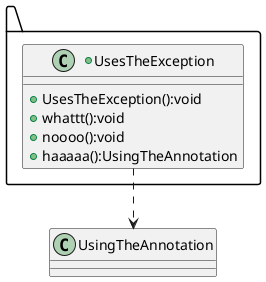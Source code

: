 @startuml
package .. {
	+class UsesTheException{
	+UsesTheException():void
	+whattt():void
	+noooo():void
	+haaaaa():UsingTheAnnotation
	}

}
UsesTheException..>UsingTheAnnotation
@enduml